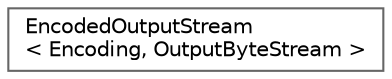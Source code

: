 digraph "Graphical Class Hierarchy"
{
 // LATEX_PDF_SIZE
  bgcolor="transparent";
  edge [fontname=Helvetica,fontsize=10,labelfontname=Helvetica,labelfontsize=10];
  node [fontname=Helvetica,fontsize=10,shape=box,height=0.2,width=0.4];
  rankdir="LR";
  Node0 [id="Node000000",label="EncodedOutputStream\l\< Encoding, OutputByteStream \>",height=0.2,width=0.4,color="grey40", fillcolor="white", style="filled",URL="$class_encoded_output_stream.html",tooltip="Output byte stream wrapper with statically bound encoding."];
}
